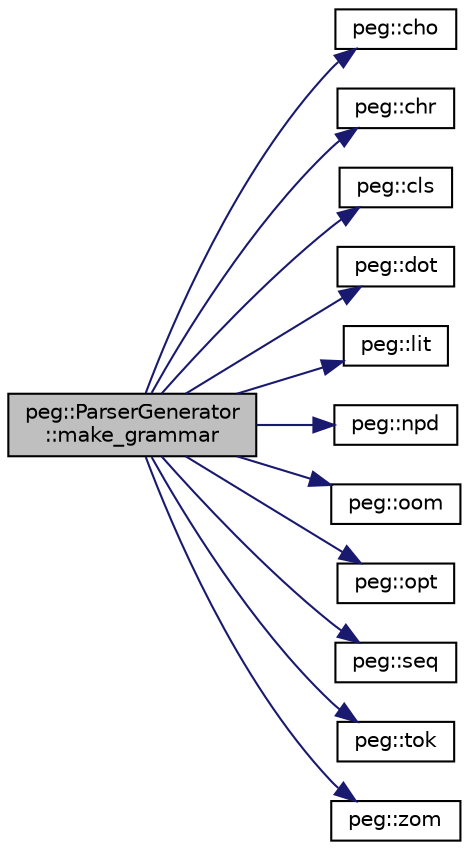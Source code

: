 digraph "peg::ParserGenerator::make_grammar"
{
 // LATEX_PDF_SIZE
  edge [fontname="Helvetica",fontsize="10",labelfontname="Helvetica",labelfontsize="10"];
  node [fontname="Helvetica",fontsize="10",shape=record];
  rankdir="LR";
  Node1 [label="peg::ParserGenerator\l::make_grammar",height=0.2,width=0.4,color="black", fillcolor="grey75", style="filled", fontcolor="black",tooltip=" "];
  Node1 -> Node2 [color="midnightblue",fontsize="10",style="solid"];
  Node2 [label="peg::cho",height=0.2,width=0.4,color="black", fillcolor="white", style="filled",URL="$namespacepeg.html#a996fd0b498b177e2e1c4a2bfa4398fcc",tooltip=" "];
  Node1 -> Node3 [color="midnightblue",fontsize="10",style="solid"];
  Node3 [label="peg::chr",height=0.2,width=0.4,color="black", fillcolor="white", style="filled",URL="$namespacepeg.html#a6b4775e446b2c75d995cc1ce15d2a6f6",tooltip=" "];
  Node1 -> Node4 [color="midnightblue",fontsize="10",style="solid"];
  Node4 [label="peg::cls",height=0.2,width=0.4,color="black", fillcolor="white", style="filled",URL="$namespacepeg.html#a524348ca73e1cb69d78d1884782fa4df",tooltip=" "];
  Node1 -> Node5 [color="midnightblue",fontsize="10",style="solid"];
  Node5 [label="peg::dot",height=0.2,width=0.4,color="black", fillcolor="white", style="filled",URL="$namespacepeg.html#a7108dfb0448e74232e3ef7a348c2cd09",tooltip=" "];
  Node1 -> Node6 [color="midnightblue",fontsize="10",style="solid"];
  Node6 [label="peg::lit",height=0.2,width=0.4,color="black", fillcolor="white", style="filled",URL="$namespacepeg.html#a3516b1cb4146d4f6c011711a27fcbee5",tooltip=" "];
  Node1 -> Node7 [color="midnightblue",fontsize="10",style="solid"];
  Node7 [label="peg::npd",height=0.2,width=0.4,color="black", fillcolor="white", style="filled",URL="$namespacepeg.html#aa640011930cbd676512eb812ae4fbf17",tooltip=" "];
  Node1 -> Node8 [color="midnightblue",fontsize="10",style="solid"];
  Node8 [label="peg::oom",height=0.2,width=0.4,color="black", fillcolor="white", style="filled",URL="$namespacepeg.html#a8ebc7c5678a9063f189796ff872193a2",tooltip=" "];
  Node1 -> Node9 [color="midnightblue",fontsize="10",style="solid"];
  Node9 [label="peg::opt",height=0.2,width=0.4,color="black", fillcolor="white", style="filled",URL="$namespacepeg.html#a864655bd71746d397f495ba0f791ef8b",tooltip=" "];
  Node1 -> Node10 [color="midnightblue",fontsize="10",style="solid"];
  Node10 [label="peg::seq",height=0.2,width=0.4,color="black", fillcolor="white", style="filled",URL="$namespacepeg.html#ab1798dbf62bcb036155cd728c87e0203",tooltip=" "];
  Node1 -> Node11 [color="midnightblue",fontsize="10",style="solid"];
  Node11 [label="peg::tok",height=0.2,width=0.4,color="black", fillcolor="white", style="filled",URL="$namespacepeg.html#a11e5037e2db094a3ab3d3af322aed216",tooltip=" "];
  Node1 -> Node12 [color="midnightblue",fontsize="10",style="solid"];
  Node12 [label="peg::zom",height=0.2,width=0.4,color="black", fillcolor="white", style="filled",URL="$namespacepeg.html#ae35a429594b769a0e7da6431747374aa",tooltip=" "];
}
